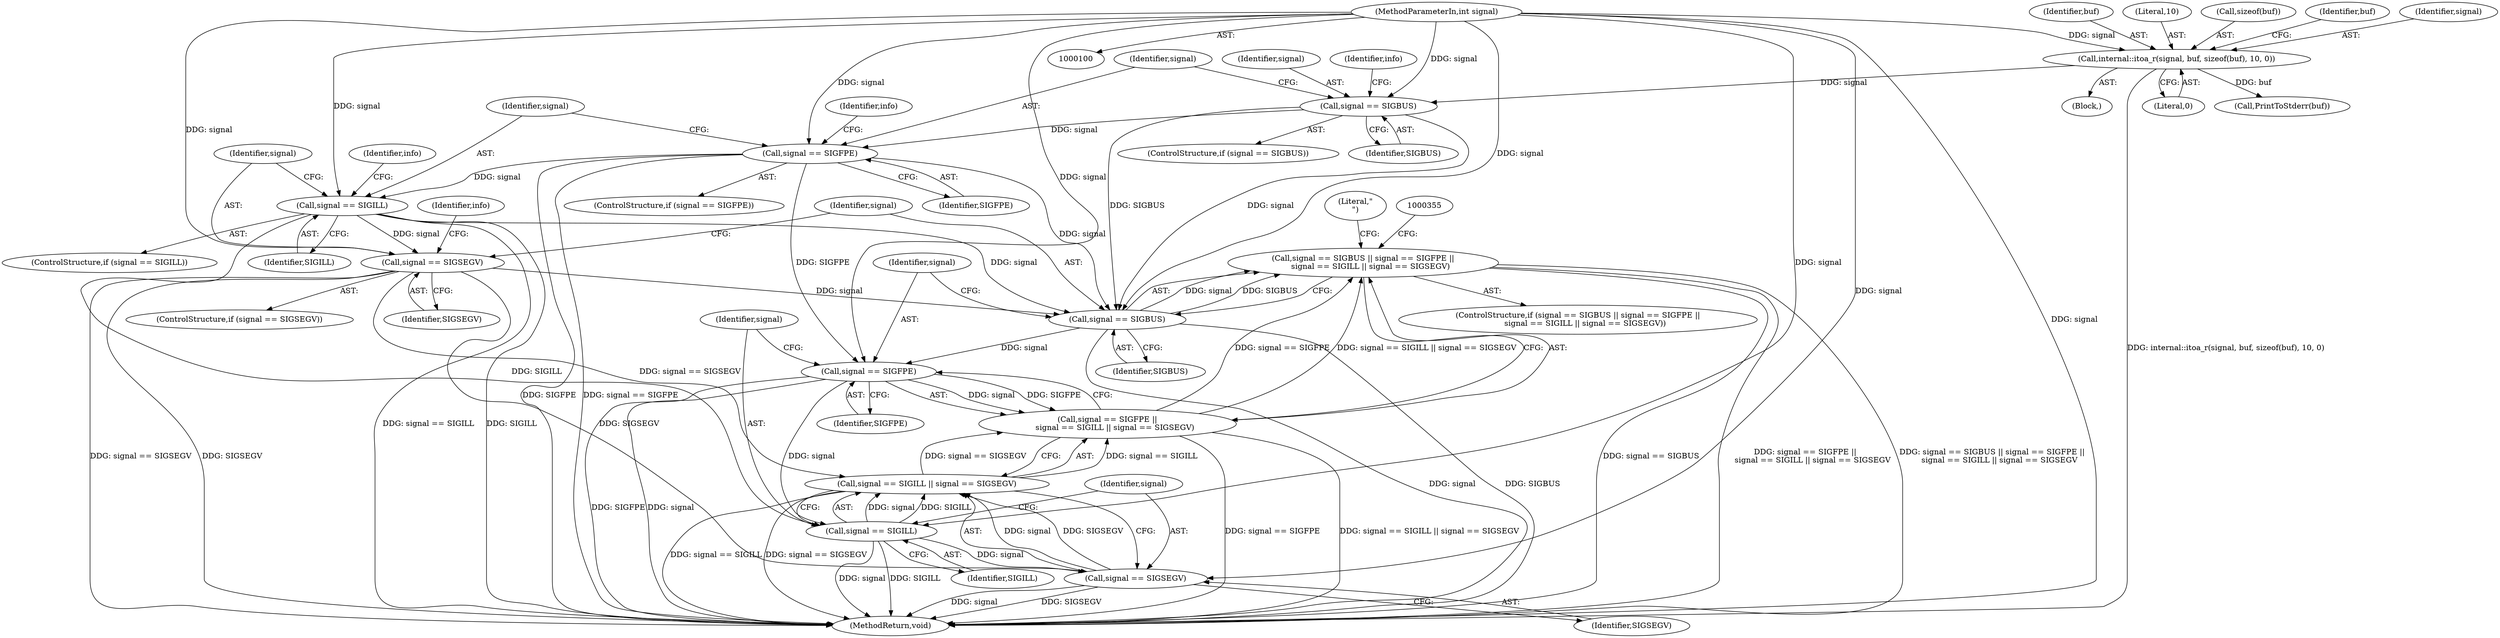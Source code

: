 digraph "0_Chrome_805eabb91d386c86bd64336c7643f6dfa864151d@API" {
"1000337" [label="(Call,signal == SIGBUS || signal == SIGFPE ||\n      signal == SIGILL || signal == SIGSEGV)"];
"1000338" [label="(Call,signal == SIGBUS)"];
"1000312" [label="(Call,signal == SIGSEGV)"];
"1000241" [label="(Call,signal == SIGILL)"];
"1000161" [label="(Call,signal == SIGFPE)"];
"1000126" [label="(Call,signal == SIGBUS)"];
"1000116" [label="(Call,internal::itoa_r(signal, buf, sizeof(buf), 10, 0))"];
"1000101" [label="(MethodParameterIn,int signal)"];
"1000341" [label="(Call,signal == SIGFPE ||\n      signal == SIGILL || signal == SIGSEGV)"];
"1000342" [label="(Call,signal == SIGFPE)"];
"1000345" [label="(Call,signal == SIGILL || signal == SIGSEGV)"];
"1000346" [label="(Call,signal == SIGILL)"];
"1000349" [label="(Call,signal == SIGSEGV)"];
"1000123" [label="(Call,PrintToStderr(buf))"];
"1000346" [label="(Call,signal == SIGILL)"];
"1000242" [label="(Identifier,signal)"];
"1000445" [label="(MethodReturn,void)"];
"1000243" [label="(Identifier,SIGILL)"];
"1000168" [label="(Identifier,info)"];
"1000117" [label="(Identifier,signal)"];
"1000104" [label="(Block,)"];
"1000118" [label="(Identifier,buf)"];
"1000337" [label="(Call,signal == SIGBUS || signal == SIGFPE ||\n      signal == SIGILL || signal == SIGSEGV)"];
"1000343" [label="(Identifier,signal)"];
"1000313" [label="(Identifier,signal)"];
"1000101" [label="(MethodParameterIn,int signal)"];
"1000340" [label="(Identifier,SIGBUS)"];
"1000311" [label="(ControlStructure,if (signal == SIGSEGV))"];
"1000163" [label="(Identifier,SIGFPE)"];
"1000336" [label="(ControlStructure,if (signal == SIGBUS || signal == SIGFPE ||\n      signal == SIGILL || signal == SIGSEGV))"];
"1000162" [label="(Identifier,signal)"];
"1000125" [label="(ControlStructure,if (signal == SIGBUS))"];
"1000121" [label="(Literal,10)"];
"1000160" [label="(ControlStructure,if (signal == SIGFPE))"];
"1000127" [label="(Identifier,signal)"];
"1000128" [label="(Identifier,SIGBUS)"];
"1000367" [label="(Literal,\"\n\")"];
"1000126" [label="(Call,signal == SIGBUS)"];
"1000345" [label="(Call,signal == SIGILL || signal == SIGSEGV)"];
"1000339" [label="(Identifier,signal)"];
"1000240" [label="(ControlStructure,if (signal == SIGILL))"];
"1000342" [label="(Call,signal == SIGFPE)"];
"1000319" [label="(Identifier,info)"];
"1000351" [label="(Identifier,SIGSEGV)"];
"1000122" [label="(Literal,0)"];
"1000347" [label="(Identifier,signal)"];
"1000133" [label="(Identifier,info)"];
"1000341" [label="(Call,signal == SIGFPE ||\n      signal == SIGILL || signal == SIGSEGV)"];
"1000338" [label="(Call,signal == SIGBUS)"];
"1000348" [label="(Identifier,SIGILL)"];
"1000119" [label="(Call,sizeof(buf))"];
"1000248" [label="(Identifier,info)"];
"1000349" [label="(Call,signal == SIGSEGV)"];
"1000241" [label="(Call,signal == SIGILL)"];
"1000314" [label="(Identifier,SIGSEGV)"];
"1000116" [label="(Call,internal::itoa_r(signal, buf, sizeof(buf), 10, 0))"];
"1000350" [label="(Identifier,signal)"];
"1000312" [label="(Call,signal == SIGSEGV)"];
"1000161" [label="(Call,signal == SIGFPE)"];
"1000344" [label="(Identifier,SIGFPE)"];
"1000124" [label="(Identifier,buf)"];
"1000337" -> "1000336"  [label="AST: "];
"1000337" -> "1000338"  [label="CFG: "];
"1000337" -> "1000341"  [label="CFG: "];
"1000338" -> "1000337"  [label="AST: "];
"1000341" -> "1000337"  [label="AST: "];
"1000355" -> "1000337"  [label="CFG: "];
"1000367" -> "1000337"  [label="CFG: "];
"1000337" -> "1000445"  [label="DDG: signal == SIGBUS"];
"1000337" -> "1000445"  [label="DDG: signal == SIGFPE ||\n      signal == SIGILL || signal == SIGSEGV"];
"1000337" -> "1000445"  [label="DDG: signal == SIGBUS || signal == SIGFPE ||\n      signal == SIGILL || signal == SIGSEGV"];
"1000338" -> "1000337"  [label="DDG: signal"];
"1000338" -> "1000337"  [label="DDG: SIGBUS"];
"1000341" -> "1000337"  [label="DDG: signal == SIGFPE"];
"1000341" -> "1000337"  [label="DDG: signal == SIGILL || signal == SIGSEGV"];
"1000338" -> "1000340"  [label="CFG: "];
"1000339" -> "1000338"  [label="AST: "];
"1000340" -> "1000338"  [label="AST: "];
"1000343" -> "1000338"  [label="CFG: "];
"1000338" -> "1000445"  [label="DDG: signal"];
"1000338" -> "1000445"  [label="DDG: SIGBUS"];
"1000312" -> "1000338"  [label="DDG: signal"];
"1000126" -> "1000338"  [label="DDG: signal"];
"1000126" -> "1000338"  [label="DDG: SIGBUS"];
"1000241" -> "1000338"  [label="DDG: signal"];
"1000161" -> "1000338"  [label="DDG: signal"];
"1000101" -> "1000338"  [label="DDG: signal"];
"1000338" -> "1000342"  [label="DDG: signal"];
"1000312" -> "1000311"  [label="AST: "];
"1000312" -> "1000314"  [label="CFG: "];
"1000313" -> "1000312"  [label="AST: "];
"1000314" -> "1000312"  [label="AST: "];
"1000319" -> "1000312"  [label="CFG: "];
"1000339" -> "1000312"  [label="CFG: "];
"1000312" -> "1000445"  [label="DDG: signal == SIGSEGV"];
"1000312" -> "1000445"  [label="DDG: SIGSEGV"];
"1000241" -> "1000312"  [label="DDG: signal"];
"1000101" -> "1000312"  [label="DDG: signal"];
"1000312" -> "1000345"  [label="DDG: signal == SIGSEGV"];
"1000312" -> "1000349"  [label="DDG: SIGSEGV"];
"1000241" -> "1000240"  [label="AST: "];
"1000241" -> "1000243"  [label="CFG: "];
"1000242" -> "1000241"  [label="AST: "];
"1000243" -> "1000241"  [label="AST: "];
"1000248" -> "1000241"  [label="CFG: "];
"1000313" -> "1000241"  [label="CFG: "];
"1000241" -> "1000445"  [label="DDG: signal == SIGILL"];
"1000241" -> "1000445"  [label="DDG: SIGILL"];
"1000161" -> "1000241"  [label="DDG: signal"];
"1000101" -> "1000241"  [label="DDG: signal"];
"1000241" -> "1000346"  [label="DDG: SIGILL"];
"1000161" -> "1000160"  [label="AST: "];
"1000161" -> "1000163"  [label="CFG: "];
"1000162" -> "1000161"  [label="AST: "];
"1000163" -> "1000161"  [label="AST: "];
"1000168" -> "1000161"  [label="CFG: "];
"1000242" -> "1000161"  [label="CFG: "];
"1000161" -> "1000445"  [label="DDG: SIGFPE"];
"1000161" -> "1000445"  [label="DDG: signal == SIGFPE"];
"1000126" -> "1000161"  [label="DDG: signal"];
"1000101" -> "1000161"  [label="DDG: signal"];
"1000161" -> "1000342"  [label="DDG: SIGFPE"];
"1000126" -> "1000125"  [label="AST: "];
"1000126" -> "1000128"  [label="CFG: "];
"1000127" -> "1000126"  [label="AST: "];
"1000128" -> "1000126"  [label="AST: "];
"1000133" -> "1000126"  [label="CFG: "];
"1000162" -> "1000126"  [label="CFG: "];
"1000116" -> "1000126"  [label="DDG: signal"];
"1000101" -> "1000126"  [label="DDG: signal"];
"1000116" -> "1000104"  [label="AST: "];
"1000116" -> "1000122"  [label="CFG: "];
"1000117" -> "1000116"  [label="AST: "];
"1000118" -> "1000116"  [label="AST: "];
"1000119" -> "1000116"  [label="AST: "];
"1000121" -> "1000116"  [label="AST: "];
"1000122" -> "1000116"  [label="AST: "];
"1000124" -> "1000116"  [label="CFG: "];
"1000116" -> "1000445"  [label="DDG: internal::itoa_r(signal, buf, sizeof(buf), 10, 0)"];
"1000101" -> "1000116"  [label="DDG: signal"];
"1000116" -> "1000123"  [label="DDG: buf"];
"1000101" -> "1000100"  [label="AST: "];
"1000101" -> "1000445"  [label="DDG: signal"];
"1000101" -> "1000342"  [label="DDG: signal"];
"1000101" -> "1000346"  [label="DDG: signal"];
"1000101" -> "1000349"  [label="DDG: signal"];
"1000341" -> "1000342"  [label="CFG: "];
"1000341" -> "1000345"  [label="CFG: "];
"1000342" -> "1000341"  [label="AST: "];
"1000345" -> "1000341"  [label="AST: "];
"1000341" -> "1000445"  [label="DDG: signal == SIGFPE"];
"1000341" -> "1000445"  [label="DDG: signal == SIGILL || signal == SIGSEGV"];
"1000342" -> "1000341"  [label="DDG: signal"];
"1000342" -> "1000341"  [label="DDG: SIGFPE"];
"1000345" -> "1000341"  [label="DDG: signal == SIGILL"];
"1000345" -> "1000341"  [label="DDG: signal == SIGSEGV"];
"1000342" -> "1000344"  [label="CFG: "];
"1000343" -> "1000342"  [label="AST: "];
"1000344" -> "1000342"  [label="AST: "];
"1000347" -> "1000342"  [label="CFG: "];
"1000342" -> "1000445"  [label="DDG: SIGFPE"];
"1000342" -> "1000445"  [label="DDG: signal"];
"1000342" -> "1000346"  [label="DDG: signal"];
"1000345" -> "1000346"  [label="CFG: "];
"1000345" -> "1000349"  [label="CFG: "];
"1000346" -> "1000345"  [label="AST: "];
"1000349" -> "1000345"  [label="AST: "];
"1000345" -> "1000445"  [label="DDG: signal == SIGSEGV"];
"1000345" -> "1000445"  [label="DDG: signal == SIGILL"];
"1000346" -> "1000345"  [label="DDG: signal"];
"1000346" -> "1000345"  [label="DDG: SIGILL"];
"1000349" -> "1000345"  [label="DDG: signal"];
"1000349" -> "1000345"  [label="DDG: SIGSEGV"];
"1000346" -> "1000348"  [label="CFG: "];
"1000347" -> "1000346"  [label="AST: "];
"1000348" -> "1000346"  [label="AST: "];
"1000350" -> "1000346"  [label="CFG: "];
"1000346" -> "1000445"  [label="DDG: SIGILL"];
"1000346" -> "1000445"  [label="DDG: signal"];
"1000346" -> "1000349"  [label="DDG: signal"];
"1000349" -> "1000351"  [label="CFG: "];
"1000350" -> "1000349"  [label="AST: "];
"1000351" -> "1000349"  [label="AST: "];
"1000349" -> "1000445"  [label="DDG: SIGSEGV"];
"1000349" -> "1000445"  [label="DDG: signal"];
}
